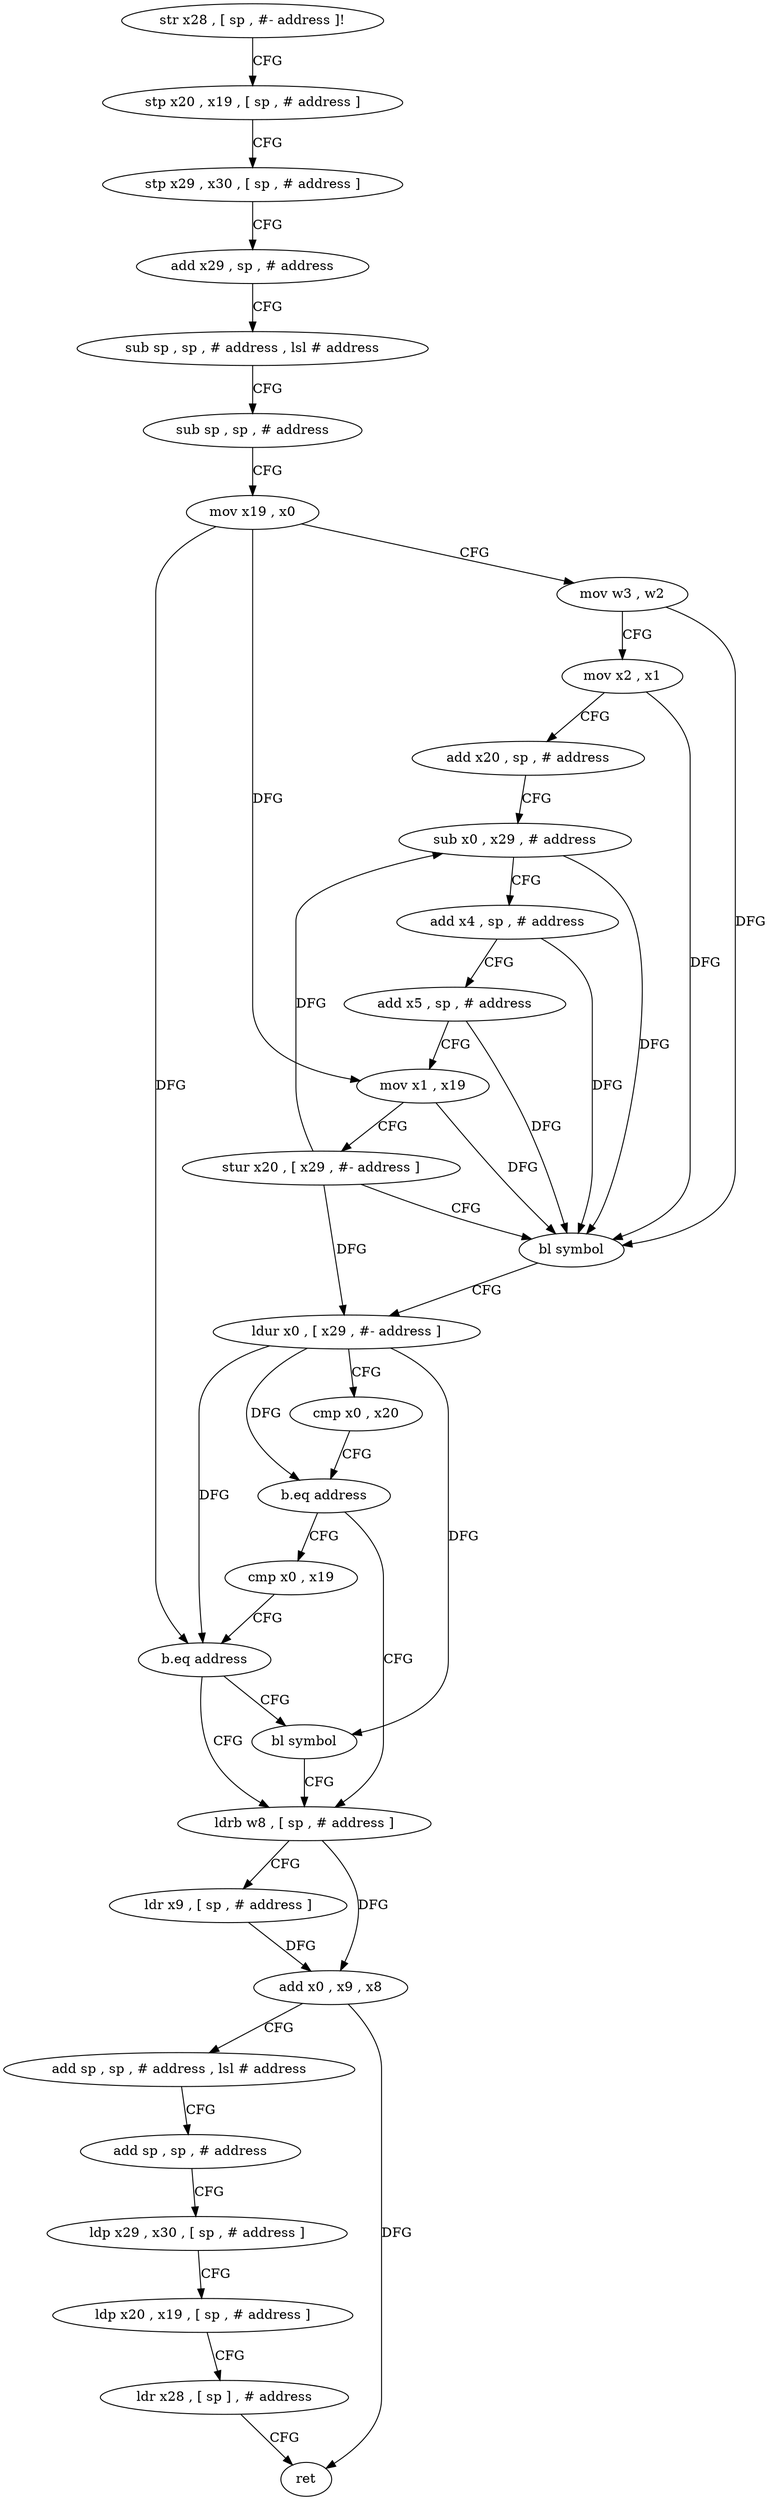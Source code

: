 digraph "func" {
"4225388" [label = "str x28 , [ sp , #- address ]!" ]
"4225392" [label = "stp x20 , x19 , [ sp , # address ]" ]
"4225396" [label = "stp x29 , x30 , [ sp , # address ]" ]
"4225400" [label = "add x29 , sp , # address" ]
"4225404" [label = "sub sp , sp , # address , lsl # address" ]
"4225408" [label = "sub sp , sp , # address" ]
"4225412" [label = "mov x19 , x0" ]
"4225416" [label = "mov w3 , w2" ]
"4225420" [label = "mov x2 , x1" ]
"4225424" [label = "add x20 , sp , # address" ]
"4225428" [label = "sub x0 , x29 , # address" ]
"4225432" [label = "add x4 , sp , # address" ]
"4225436" [label = "add x5 , sp , # address" ]
"4225440" [label = "mov x1 , x19" ]
"4225444" [label = "stur x20 , [ x29 , #- address ]" ]
"4225448" [label = "bl symbol" ]
"4225452" [label = "ldur x0 , [ x29 , #- address ]" ]
"4225456" [label = "cmp x0 , x20" ]
"4225460" [label = "b.eq address" ]
"4225476" [label = "ldrb w8 , [ sp , # address ]" ]
"4225464" [label = "cmp x0 , x19" ]
"4225480" [label = "ldr x9 , [ sp , # address ]" ]
"4225484" [label = "add x0 , x9 , x8" ]
"4225488" [label = "add sp , sp , # address , lsl # address" ]
"4225492" [label = "add sp , sp , # address" ]
"4225496" [label = "ldp x29 , x30 , [ sp , # address ]" ]
"4225500" [label = "ldp x20 , x19 , [ sp , # address ]" ]
"4225504" [label = "ldr x28 , [ sp ] , # address" ]
"4225508" [label = "ret" ]
"4225468" [label = "b.eq address" ]
"4225472" [label = "bl symbol" ]
"4225388" -> "4225392" [ label = "CFG" ]
"4225392" -> "4225396" [ label = "CFG" ]
"4225396" -> "4225400" [ label = "CFG" ]
"4225400" -> "4225404" [ label = "CFG" ]
"4225404" -> "4225408" [ label = "CFG" ]
"4225408" -> "4225412" [ label = "CFG" ]
"4225412" -> "4225416" [ label = "CFG" ]
"4225412" -> "4225440" [ label = "DFG" ]
"4225412" -> "4225468" [ label = "DFG" ]
"4225416" -> "4225420" [ label = "CFG" ]
"4225416" -> "4225448" [ label = "DFG" ]
"4225420" -> "4225424" [ label = "CFG" ]
"4225420" -> "4225448" [ label = "DFG" ]
"4225424" -> "4225428" [ label = "CFG" ]
"4225428" -> "4225432" [ label = "CFG" ]
"4225428" -> "4225448" [ label = "DFG" ]
"4225432" -> "4225436" [ label = "CFG" ]
"4225432" -> "4225448" [ label = "DFG" ]
"4225436" -> "4225440" [ label = "CFG" ]
"4225436" -> "4225448" [ label = "DFG" ]
"4225440" -> "4225444" [ label = "CFG" ]
"4225440" -> "4225448" [ label = "DFG" ]
"4225444" -> "4225448" [ label = "CFG" ]
"4225444" -> "4225428" [ label = "DFG" ]
"4225444" -> "4225452" [ label = "DFG" ]
"4225448" -> "4225452" [ label = "CFG" ]
"4225452" -> "4225456" [ label = "CFG" ]
"4225452" -> "4225460" [ label = "DFG" ]
"4225452" -> "4225468" [ label = "DFG" ]
"4225452" -> "4225472" [ label = "DFG" ]
"4225456" -> "4225460" [ label = "CFG" ]
"4225460" -> "4225476" [ label = "CFG" ]
"4225460" -> "4225464" [ label = "CFG" ]
"4225476" -> "4225480" [ label = "CFG" ]
"4225476" -> "4225484" [ label = "DFG" ]
"4225464" -> "4225468" [ label = "CFG" ]
"4225480" -> "4225484" [ label = "DFG" ]
"4225484" -> "4225488" [ label = "CFG" ]
"4225484" -> "4225508" [ label = "DFG" ]
"4225488" -> "4225492" [ label = "CFG" ]
"4225492" -> "4225496" [ label = "CFG" ]
"4225496" -> "4225500" [ label = "CFG" ]
"4225500" -> "4225504" [ label = "CFG" ]
"4225504" -> "4225508" [ label = "CFG" ]
"4225468" -> "4225476" [ label = "CFG" ]
"4225468" -> "4225472" [ label = "CFG" ]
"4225472" -> "4225476" [ label = "CFG" ]
}
